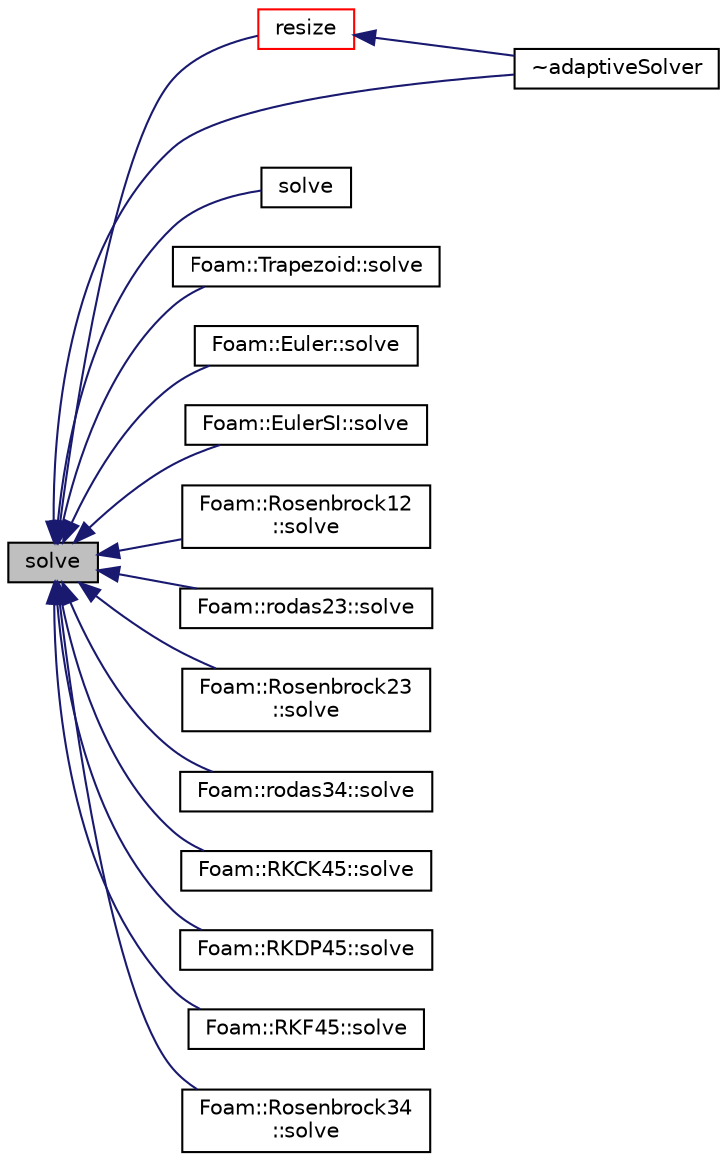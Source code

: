 digraph "solve"
{
  bgcolor="transparent";
  edge [fontname="Helvetica",fontsize="10",labelfontname="Helvetica",labelfontsize="10"];
  node [fontname="Helvetica",fontsize="10",shape=record];
  rankdir="LR";
  Node40 [label="solve",height=0.2,width=0.4,color="black", fillcolor="grey75", style="filled", fontcolor="black"];
  Node40 -> Node41 [dir="back",color="midnightblue",fontsize="10",style="solid",fontname="Helvetica"];
  Node41 [label="resize",height=0.2,width=0.4,color="red",URL="$a26681.html#a65077f059cfe340cce9286a00ecb4838",tooltip="Resize the ODE solver. "];
  Node41 -> Node64 [dir="back",color="midnightblue",fontsize="10",style="solid",fontname="Helvetica"];
  Node64 [label="~adaptiveSolver",height=0.2,width=0.4,color="black",URL="$a26681.html#a62b1b8716c3f74147d38f60ebc4e7ff7",tooltip="Destructor. "];
  Node40 -> Node65 [dir="back",color="midnightblue",fontsize="10",style="solid",fontname="Helvetica"];
  Node65 [label="solve",height=0.2,width=0.4,color="black",URL="$a26681.html#aeb9e6cd4e188d528af3e09fd232b29c9",tooltip="Solve the ODE system and the update the state. "];
  Node40 -> Node66 [dir="back",color="midnightblue",fontsize="10",style="solid",fontname="Helvetica"];
  Node66 [label="Foam::Trapezoid::solve",height=0.2,width=0.4,color="black",URL="$a26737.html#af8a10009f468a3db8d07f3d8d92e10cb",tooltip="Solve the ODE system and the update the state. "];
  Node40 -> Node67 [dir="back",color="midnightblue",fontsize="10",style="solid",fontname="Helvetica"];
  Node67 [label="Foam::Euler::solve",height=0.2,width=0.4,color="black",URL="$a24969.html#af8a10009f468a3db8d07f3d8d92e10cb",tooltip="Solve the ODE system and the update the state. "];
  Node40 -> Node68 [dir="back",color="midnightblue",fontsize="10",style="solid",fontname="Helvetica"];
  Node68 [label="Foam::EulerSI::solve",height=0.2,width=0.4,color="black",URL="$a26685.html#af8a10009f468a3db8d07f3d8d92e10cb",tooltip="Solve the ODE system and the update the state. "];
  Node40 -> Node69 [dir="back",color="midnightblue",fontsize="10",style="solid",fontname="Helvetica"];
  Node69 [label="Foam::Rosenbrock12\l::solve",height=0.2,width=0.4,color="black",URL="$a26717.html#af8a10009f468a3db8d07f3d8d92e10cb",tooltip="Solve the ODE system and the update the state. "];
  Node40 -> Node70 [dir="back",color="midnightblue",fontsize="10",style="solid",fontname="Helvetica"];
  Node70 [label="Foam::rodas23::solve",height=0.2,width=0.4,color="black",URL="$a26709.html#af8a10009f468a3db8d07f3d8d92e10cb",tooltip="Solve the ODE system and the update the state. "];
  Node40 -> Node71 [dir="back",color="midnightblue",fontsize="10",style="solid",fontname="Helvetica"];
  Node71 [label="Foam::Rosenbrock23\l::solve",height=0.2,width=0.4,color="black",URL="$a26721.html#af8a10009f468a3db8d07f3d8d92e10cb",tooltip="Solve the ODE system and the update the state. "];
  Node40 -> Node72 [dir="back",color="midnightblue",fontsize="10",style="solid",fontname="Helvetica"];
  Node72 [label="Foam::rodas34::solve",height=0.2,width=0.4,color="black",URL="$a26713.html#af8a10009f468a3db8d07f3d8d92e10cb",tooltip="Solve the ODE system and the update the state. "];
  Node40 -> Node73 [dir="back",color="midnightblue",fontsize="10",style="solid",fontname="Helvetica"];
  Node73 [label="Foam::RKCK45::solve",height=0.2,width=0.4,color="black",URL="$a26697.html#af8a10009f468a3db8d07f3d8d92e10cb",tooltip="Solve the ODE system and the update the state. "];
  Node40 -> Node74 [dir="back",color="midnightblue",fontsize="10",style="solid",fontname="Helvetica"];
  Node74 [label="Foam::RKDP45::solve",height=0.2,width=0.4,color="black",URL="$a26701.html#af8a10009f468a3db8d07f3d8d92e10cb",tooltip="Solve the ODE system and the update the state. "];
  Node40 -> Node75 [dir="back",color="midnightblue",fontsize="10",style="solid",fontname="Helvetica"];
  Node75 [label="Foam::RKF45::solve",height=0.2,width=0.4,color="black",URL="$a26705.html#af8a10009f468a3db8d07f3d8d92e10cb",tooltip="Solve the ODE system and the update the state. "];
  Node40 -> Node76 [dir="back",color="midnightblue",fontsize="10",style="solid",fontname="Helvetica"];
  Node76 [label="Foam::Rosenbrock34\l::solve",height=0.2,width=0.4,color="black",URL="$a26725.html#af8a10009f468a3db8d07f3d8d92e10cb",tooltip="Solve the ODE system and the update the state. "];
  Node40 -> Node64 [dir="back",color="midnightblue",fontsize="10",style="solid",fontname="Helvetica"];
}
